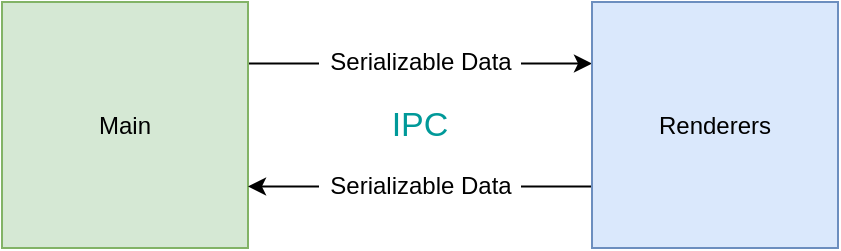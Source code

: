 <mxfile version="11.1.1" type="device"><diagram id="jH5MfkPy-QDseYRMn7Yi" name="ipc"><mxGraphModel dx="786" dy="582" grid="0" gridSize="10" guides="1" tooltips="1" connect="1" arrows="1" fold="1" page="0" pageScale="1" pageWidth="850" pageHeight="1100" math="0" shadow="0"><root><mxCell id="0"/><mxCell id="1" parent="0"/><mxCell id="cjulT2OHGbD3RwQMemsy-3" style="edgeStyle=orthogonalEdgeStyle;rounded=0;orthogonalLoop=1;jettySize=auto;html=1;exitX=1;exitY=0.25;exitDx=0;exitDy=0;entryX=0;entryY=0.25;entryDx=0;entryDy=0;" edge="1" parent="1" source="cjulT2OHGbD3RwQMemsy-1" target="cjulT2OHGbD3RwQMemsy-2"><mxGeometry relative="1" as="geometry"/></mxCell><mxCell id="cjulT2OHGbD3RwQMemsy-1" value="Main" style="whiteSpace=wrap;html=1;aspect=fixed;fillColor=#d5e8d4;strokeColor=#82b366;" vertex="1" parent="1"><mxGeometry x="126" y="200" width="123" height="123" as="geometry"/></mxCell><mxCell id="cjulT2OHGbD3RwQMemsy-4" style="edgeStyle=orthogonalEdgeStyle;rounded=0;orthogonalLoop=1;jettySize=auto;html=1;exitX=0;exitY=0.75;exitDx=0;exitDy=0;entryX=1;entryY=0.75;entryDx=0;entryDy=0;" edge="1" parent="1" source="cjulT2OHGbD3RwQMemsy-2" target="cjulT2OHGbD3RwQMemsy-1"><mxGeometry relative="1" as="geometry"/></mxCell><mxCell id="cjulT2OHGbD3RwQMemsy-2" value="Renderers" style="whiteSpace=wrap;html=1;aspect=fixed;fillColor=#dae8fc;strokeColor=#6c8ebf;" vertex="1" parent="1"><mxGeometry x="421" y="200" width="123" height="123" as="geometry"/></mxCell><mxCell id="cjulT2OHGbD3RwQMemsy-5" value="Serializable Data" style="text;html=1;strokeColor=none;fillColor=#ffffff;align=center;verticalAlign=middle;whiteSpace=wrap;rounded=0;" vertex="1" parent="1"><mxGeometry x="284.5" y="220" width="101" height="19" as="geometry"/></mxCell><mxCell id="cjulT2OHGbD3RwQMemsy-6" value="Serializable Data" style="text;html=1;strokeColor=none;fillColor=#ffffff;align=center;verticalAlign=middle;whiteSpace=wrap;rounded=0;" vertex="1" parent="1"><mxGeometry x="284.5" y="282" width="101" height="19" as="geometry"/></mxCell><mxCell id="cjulT2OHGbD3RwQMemsy-8" value="&lt;font style=&quot;font-size: 17px&quot; color=&quot;#009999&quot;&gt;IPC&lt;/font&gt;" style="text;html=1;strokeColor=none;fillColor=none;align=center;verticalAlign=middle;whiteSpace=wrap;rounded=0;" vertex="1" parent="1"><mxGeometry x="315" y="252" width="40" height="20" as="geometry"/></mxCell></root></mxGraphModel></diagram><diagram id="uGBYU8M5wdIv48KIsBBJ" name="meta"><mxGraphModel dx="1186" dy="982" grid="0" gridSize="10" guides="1" tooltips="1" connect="1" arrows="1" fold="1" page="0" pageScale="1" pageWidth="850" pageHeight="1100" math="0" shadow="0"><root><mxCell id="RMjvVjm1wrXBliLAzONt-0"/><mxCell id="RMjvVjm1wrXBliLAzONt-1" parent="RMjvVjm1wrXBliLAzONt-0"/><mxCell id="RMjvVjm1wrXBliLAzONt-2" value="" style="endArrow=none;dashed=1;html=1;" edge="1" parent="RMjvVjm1wrXBliLAzONt-1"><mxGeometry width="50" height="50" relative="1" as="geometry"><mxPoint x="349" y="921" as="sourcePoint"/><mxPoint x="349" y="19" as="targetPoint"/></mxGeometry></mxCell><mxCell id="RMjvVjm1wrXBliLAzONt-5" value="值拷贝、序列化" style="edgeStyle=orthogonalEdgeStyle;rounded=0;orthogonalLoop=1;jettySize=auto;html=1;exitX=1;exitY=0.5;exitDx=0;exitDy=0;" edge="1" parent="RMjvVjm1wrXBliLAzONt-1" source="RMjvVjm1wrXBliLAzONt-4"><mxGeometry relative="1" as="geometry"><mxPoint x="346" y="63" as="targetPoint"/></mxGeometry></mxCell><mxCell id="RMjvVjm1wrXBliLAzONt-4" value="基本对象/数组" style="rounded=1;whiteSpace=wrap;html=1;fillColor=#ffffff;" vertex="1" parent="RMjvVjm1wrXBliLAzONt-1"><mxGeometry x="92" y="45" width="111" height="36" as="geometry"/></mxCell><mxCell id="RMjvVjm1wrXBliLAzONt-7" value="反序列化" style="edgeStyle=orthogonalEdgeStyle;rounded=0;orthogonalLoop=1;jettySize=auto;html=1;exitX=0;exitY=0.5;exitDx=0;exitDy=0;endArrow=none;endFill=0;startArrow=classic;startFill=1;" edge="1" parent="RMjvVjm1wrXBliLAzONt-1" source="RMjvVjm1wrXBliLAzONt-6"><mxGeometry relative="1" as="geometry"><mxPoint x="347" y="63" as="targetPoint"/></mxGeometry></mxCell><mxCell id="RMjvVjm1wrXBliLAzONt-6" value="基本对象/数组" style="rounded=1;whiteSpace=wrap;html=1;fillColor=#ffffff;" vertex="1" parent="RMjvVjm1wrXBliLAzONt-1"><mxGeometry x="492" y="45" width="111" height="36" as="geometry"/></mxCell><mxCell id="RMjvVjm1wrXBliLAzONt-12" value="对象id，序列化" style="edgeStyle=none;rounded=0;orthogonalLoop=1;jettySize=auto;html=1;exitX=1;exitY=0.5;exitDx=0;exitDy=0;startArrow=none;startFill=0;endArrow=classic;endFill=1;" edge="1" parent="RMjvVjm1wrXBliLAzONt-1" source="RMjvVjm1wrXBliLAzONt-8"><mxGeometry relative="1" as="geometry"><mxPoint x="347" y="154" as="targetPoint"/></mxGeometry></mxCell><mxCell id="RMjvVjm1wrXBliLAzONt-8" value="函数" style="rounded=1;whiteSpace=wrap;html=1;fillColor=#ffffff;" vertex="1" parent="RMjvVjm1wrXBliLAzONt-1"><mxGeometry x="92" y="136" width="111" height="36" as="geometry"/></mxCell><mxCell id="RMjvVjm1wrXBliLAzONt-11" value="记录对象引用，并返回唯一id" style="rounded=0;orthogonalLoop=1;jettySize=auto;html=1;exitX=1;exitY=0.5;exitDx=0;exitDy=0;startArrow=classic;startFill=1;endArrow=none;endFill=0;" edge="1" parent="RMjvVjm1wrXBliLAzONt-1" source="RMjvVjm1wrXBliLAzONt-9" target="RMjvVjm1wrXBliLAzONt-8"><mxGeometry relative="1" as="geometry"/></mxCell><mxCell id="RMjvVjm1wrXBliLAzONt-23" value="根据id获取函数对象" style="edgeStyle=none;rounded=0;orthogonalLoop=1;jettySize=auto;html=1;exitX=1;exitY=0.5;exitDx=0;exitDy=0;entryX=0;entryY=0.5;entryDx=0;entryDy=0;startArrow=none;startFill=0;endArrow=classic;endFill=1;" edge="1" parent="RMjvVjm1wrXBliLAzONt-1" source="RMjvVjm1wrXBliLAzONt-9" target="RMjvVjm1wrXBliLAzONt-19"><mxGeometry relative="1" as="geometry"/></mxCell><mxCell id="RMjvVjm1wrXBliLAzONt-35" value="根据id获取对象" style="edgeStyle=none;rounded=0;orthogonalLoop=1;jettySize=auto;html=1;exitX=1;exitY=1;exitDx=0;exitDy=0;entryX=0;entryY=0.5;entryDx=0;entryDy=0;startArrow=none;startFill=0;endArrow=classic;endFill=1;" edge="1" parent="RMjvVjm1wrXBliLAzONt-1" source="RMjvVjm1wrXBliLAzONt-9" target="RMjvVjm1wrXBliLAzONt-34"><mxGeometry relative="1" as="geometry"/></mxCell><mxCell id="RMjvVjm1wrXBliLAzONt-61" style="edgeStyle=none;rounded=0;orthogonalLoop=1;jettySize=auto;html=1;exitX=0.5;exitY=1;exitDx=0;exitDy=0;entryX=0;entryY=0.5;entryDx=0;entryDy=0;startArrow=none;startFill=0;endArrow=classic;endFill=1;strokeColor=#000000;" edge="1" parent="RMjvVjm1wrXBliLAzONt-1" source="RMjvVjm1wrXBliLAzONt-9" target="RMjvVjm1wrXBliLAzONt-59"><mxGeometry relative="1" as="geometry"/></mxCell><mxCell id="RMjvVjm1wrXBliLAzONt-9" value="对象引用表" style="ellipse;whiteSpace=wrap;html=1;aspect=fixed;fillColor=#ffe6cc;strokeColor=#d79b00;" vertex="1" parent="RMjvVjm1wrXBliLAzONt-1"><mxGeometry x="-149" y="154" width="80" height="80" as="geometry"/></mxCell><mxCell id="RMjvVjm1wrXBliLAzONt-14" style="edgeStyle=none;rounded=0;orthogonalLoop=1;jettySize=auto;html=1;exitX=0;exitY=0.5;exitDx=0;exitDy=0;startArrow=classic;startFill=1;endArrow=none;endFill=0;" edge="1" parent="RMjvVjm1wrXBliLAzONt-1" source="RMjvVjm1wrXBliLAzONt-13"><mxGeometry relative="1" as="geometry"><mxPoint x="350" y="154" as="targetPoint"/></mxGeometry></mxCell><mxCell id="RMjvVjm1wrXBliLAzONt-15" value="反序列化" style="text;html=1;resizable=0;points=[];align=center;verticalAlign=middle;labelBackgroundColor=#ffffff;" vertex="1" connectable="0" parent="RMjvVjm1wrXBliLAzONt-14"><mxGeometry x="0.07" y="-1" relative="1" as="geometry"><mxPoint as="offset"/></mxGeometry></mxCell><mxCell id="RMjvVjm1wrXBliLAzONt-17" style="edgeStyle=none;rounded=0;orthogonalLoop=1;jettySize=auto;html=1;exitX=0.5;exitY=1;exitDx=0;exitDy=0;startArrow=none;startFill=0;endArrow=classic;endFill=1;" edge="1" parent="RMjvVjm1wrXBliLAzONt-1" source="RMjvVjm1wrXBliLAzONt-13" target="RMjvVjm1wrXBliLAzONt-16"><mxGeometry relative="1" as="geometry"/></mxCell><mxCell id="RMjvVjm1wrXBliLAzONt-13" value="函数" style="rounded=1;whiteSpace=wrap;html=1;fillColor=#ffffff;" vertex="1" parent="RMjvVjm1wrXBliLAzONt-1"><mxGeometry x="492" y="136" width="111" height="36" as="geometry"/></mxCell><mxCell id="RMjvVjm1wrXBliLAzONt-18" value="调用参数序列化+id" style="edgeStyle=none;rounded=0;orthogonalLoop=1;jettySize=auto;html=1;exitX=0;exitY=0.5;exitDx=0;exitDy=0;startArrow=none;startFill=0;endArrow=classic;endFill=1;" edge="1" parent="RMjvVjm1wrXBliLAzONt-1" source="RMjvVjm1wrXBliLAzONt-16"><mxGeometry relative="1" as="geometry"><mxPoint x="349" y="222" as="targetPoint"/></mxGeometry></mxCell><mxCell id="RMjvVjm1wrXBliLAzONt-20" value="反序列化函数参数" style="edgeStyle=none;rounded=0;orthogonalLoop=1;jettySize=auto;html=1;entryX=1;entryY=0.5;entryDx=0;entryDy=0;startArrow=none;startFill=0;endArrow=classic;endFill=1;" edge="1" parent="RMjvVjm1wrXBliLAzONt-1" target="RMjvVjm1wrXBliLAzONt-19"><mxGeometry relative="1" as="geometry"><mxPoint x="345" y="222" as="sourcePoint"/></mxGeometry></mxCell><mxCell id="RMjvVjm1wrXBliLAzONt-16" value="函数调用" style="rounded=1;whiteSpace=wrap;html=1;fillColor=#f5f5f5;strokeColor=#666666;fontColor=#333333;" vertex="1" parent="RMjvVjm1wrXBliLAzONt-1"><mxGeometry x="492" y="204" width="111" height="36" as="geometry"/></mxCell><mxCell id="RMjvVjm1wrXBliLAzONt-25" style="edgeStyle=none;rounded=0;orthogonalLoop=1;jettySize=auto;html=1;exitX=0.5;exitY=1;exitDx=0;exitDy=0;entryX=0.5;entryY=0;entryDx=0;entryDy=0;startArrow=none;startFill=0;endArrow=classic;endFill=1;" edge="1" parent="RMjvVjm1wrXBliLAzONt-1" source="RMjvVjm1wrXBliLAzONt-19" target="RMjvVjm1wrXBliLAzONt-24"><mxGeometry relative="1" as="geometry"/></mxCell><mxCell id="RMjvVjm1wrXBliLAzONt-19" value="函数" style="rounded=1;whiteSpace=wrap;html=1;fillColor=#f5f5f5;strokeColor=#666666;fontColor=#333333;" vertex="1" parent="RMjvVjm1wrXBliLAzONt-1"><mxGeometry x="96" y="204" width="111" height="36" as="geometry"/></mxCell><mxCell id="RMjvVjm1wrXBliLAzONt-26" value="序列化" style="edgeStyle=none;rounded=0;orthogonalLoop=1;jettySize=auto;html=1;exitX=1;exitY=0.5;exitDx=0;exitDy=0;startArrow=none;startFill=0;endArrow=classic;endFill=1;" edge="1" parent="RMjvVjm1wrXBliLAzONt-1" source="RMjvVjm1wrXBliLAzONt-24"><mxGeometry relative="1" as="geometry"><mxPoint x="348" y="253" as="targetPoint"/></mxGeometry></mxCell><mxCell id="RMjvVjm1wrXBliLAzONt-27" value="反序列化" style="edgeStyle=none;rounded=0;orthogonalLoop=1;jettySize=auto;html=1;entryX=0;entryY=0.5;entryDx=0;entryDy=0;startArrow=none;startFill=0;endArrow=classic;endFill=1;" edge="1" parent="RMjvVjm1wrXBliLAzONt-1" target="RMjvVjm1wrXBliLAzONt-16"><mxGeometry relative="1" as="geometry"><mxPoint x="348" y="252" as="sourcePoint"/></mxGeometry></mxCell><mxCell id="RMjvVjm1wrXBliLAzONt-24" value="调用结果" style="rounded=1;whiteSpace=wrap;html=1;fillColor=#f5f5f5;strokeColor=#666666;fontColor=#333333;" vertex="1" parent="RMjvVjm1wrXBliLAzONt-1"><mxGeometry x="96" y="263" width="111" height="36" as="geometry"/></mxCell><mxCell id="RMjvVjm1wrXBliLAzONt-29" value="记录对象引用，返回唯一id" style="edgeStyle=none;rounded=0;orthogonalLoop=1;jettySize=auto;html=1;exitX=0;exitY=0.5;exitDx=0;exitDy=0;startArrow=none;startFill=0;endArrow=classic;endFill=1;" edge="1" parent="RMjvVjm1wrXBliLAzONt-1" source="RMjvVjm1wrXBliLAzONt-28" target="RMjvVjm1wrXBliLAzONt-9"><mxGeometry relative="1" as="geometry"/></mxCell><mxCell id="RMjvVjm1wrXBliLAzONt-31" value="对象id，序列化" style="edgeStyle=none;rounded=0;orthogonalLoop=1;jettySize=auto;html=1;exitX=1;exitY=0.5;exitDx=0;exitDy=0;startArrow=none;startFill=0;endArrow=classic;endFill=1;" edge="1" parent="RMjvVjm1wrXBliLAzONt-1" source="RMjvVjm1wrXBliLAzONt-28"><mxGeometry relative="1" as="geometry"><mxPoint x="349" y="351" as="targetPoint"/></mxGeometry></mxCell><mxCell id="RMjvVjm1wrXBliLAzONt-32" value="反序列化" style="edgeStyle=none;rounded=0;orthogonalLoop=1;jettySize=auto;html=1;entryX=0;entryY=0.5;entryDx=0;entryDy=0;startArrow=none;startFill=0;endArrow=classic;endFill=1;" edge="1" parent="RMjvVjm1wrXBliLAzONt-1" target="RMjvVjm1wrXBliLAzONt-30"><mxGeometry relative="1" as="geometry"><mxPoint x="351" y="351" as="sourcePoint"/></mxGeometry></mxCell><mxCell id="RMjvVjm1wrXBliLAzONt-28" value="对象" style="rounded=1;whiteSpace=wrap;html=1;fillColor=#ffffff;" vertex="1" parent="RMjvVjm1wrXBliLAzONt-1"><mxGeometry x="92" y="333" width="111" height="36" as="geometry"/></mxCell><mxCell id="RMjvVjm1wrXBliLAzONt-41" style="edgeStyle=none;rounded=0;orthogonalLoop=1;jettySize=auto;html=1;exitX=0.5;exitY=1;exitDx=0;exitDy=0;startArrow=none;startFill=0;endArrow=classic;endFill=1;" edge="1" parent="RMjvVjm1wrXBliLAzONt-1" source="RMjvVjm1wrXBliLAzONt-30" target="RMjvVjm1wrXBliLAzONt-33"><mxGeometry relative="1" as="geometry"/></mxCell><mxCell id="RMjvVjm1wrXBliLAzONt-43" style="edgeStyle=none;rounded=0;orthogonalLoop=1;jettySize=auto;html=1;exitX=0.5;exitY=1;exitDx=0;exitDy=0;entryX=0.5;entryY=0;entryDx=0;entryDy=0;startArrow=none;startFill=0;endArrow=classic;endFill=1;" edge="1" parent="RMjvVjm1wrXBliLAzONt-1" source="RMjvVjm1wrXBliLAzONt-30" target="RMjvVjm1wrXBliLAzONt-42"><mxGeometry relative="1" as="geometry"/></mxCell><mxCell id="RMjvVjm1wrXBliLAzONt-30" value="对象" style="rounded=1;whiteSpace=wrap;html=1;fillColor=#ffffff;" vertex="1" parent="RMjvVjm1wrXBliLAzONt-1"><mxGeometry x="492" y="333" width="111" height="36" as="geometry"/></mxCell><mxCell id="RMjvVjm1wrXBliLAzONt-36" value="对象id+属性" style="edgeStyle=none;rounded=0;orthogonalLoop=1;jettySize=auto;html=1;exitX=0;exitY=0.5;exitDx=0;exitDy=0;startArrow=none;startFill=0;endArrow=classic;endFill=1;" edge="1" parent="RMjvVjm1wrXBliLAzONt-1" source="RMjvVjm1wrXBliLAzONt-33" target="RMjvVjm1wrXBliLAzONt-34"><mxGeometry relative="1" as="geometry"><mxPoint x="342" y="412" as="targetPoint"/></mxGeometry></mxCell><mxCell id="RMjvVjm1wrXBliLAzONt-33" value="属性获取" style="rounded=1;whiteSpace=wrap;html=1;fillColor=#f5f5f5;strokeColor=#666666;fontColor=#333333;" vertex="1" parent="RMjvVjm1wrXBliLAzONt-1"><mxGeometry x="492" y="402" width="111" height="36" as="geometry"/></mxCell><mxCell id="RMjvVjm1wrXBliLAzONt-38" style="edgeStyle=none;rounded=0;orthogonalLoop=1;jettySize=auto;html=1;exitX=0.5;exitY=1;exitDx=0;exitDy=0;entryX=0.5;entryY=0;entryDx=0;entryDy=0;startArrow=none;startFill=0;endArrow=classic;endFill=1;" edge="1" parent="RMjvVjm1wrXBliLAzONt-1" source="RMjvVjm1wrXBliLAzONt-34" target="RMjvVjm1wrXBliLAzONt-37"><mxGeometry relative="1" as="geometry"/></mxCell><mxCell id="RMjvVjm1wrXBliLAzONt-46" style="edgeStyle=none;rounded=0;orthogonalLoop=1;jettySize=auto;html=1;exitX=0.25;exitY=1;exitDx=0;exitDy=0;entryX=0.25;entryY=0;entryDx=0;entryDy=0;startArrow=none;startFill=0;endArrow=classic;endFill=1;strokeColor=#808080;" edge="1" parent="RMjvVjm1wrXBliLAzONt-1" source="RMjvVjm1wrXBliLAzONt-34" target="RMjvVjm1wrXBliLAzONt-45"><mxGeometry relative="1" as="geometry"/></mxCell><mxCell id="RMjvVjm1wrXBliLAzONt-34" value="对象" style="rounded=1;whiteSpace=wrap;html=1;fillColor=#f5f5f5;strokeColor=#666666;fontColor=#333333;" vertex="1" parent="RMjvVjm1wrXBliLAzONt-1"><mxGeometry x="96" y="403" width="111" height="36" as="geometry"/></mxCell><mxCell id="RMjvVjm1wrXBliLAzONt-39" value="反序列化" style="edgeStyle=none;rounded=0;orthogonalLoop=1;jettySize=auto;html=1;entryX=0;entryY=0.5;entryDx=0;entryDy=0;startArrow=none;startFill=0;endArrow=classic;endFill=1;" edge="1" parent="RMjvVjm1wrXBliLAzONt-1" target="RMjvVjm1wrXBliLAzONt-33"><mxGeometry relative="1" as="geometry"><mxPoint x="351" y="453" as="sourcePoint"/></mxGeometry></mxCell><mxCell id="RMjvVjm1wrXBliLAzONt-40" value="序列化" style="edgeStyle=none;rounded=0;orthogonalLoop=1;jettySize=auto;html=1;exitX=1;exitY=0.5;exitDx=0;exitDy=0;startArrow=none;startFill=0;endArrow=classic;endFill=1;" edge="1" parent="RMjvVjm1wrXBliLAzONt-1" source="RMjvVjm1wrXBliLAzONt-37"><mxGeometry relative="1" as="geometry"><mxPoint x="354" y="453" as="targetPoint"/></mxGeometry></mxCell><mxCell id="RMjvVjm1wrXBliLAzONt-37" value="属性值" style="rounded=1;whiteSpace=wrap;html=1;fillColor=#f5f5f5;strokeColor=#666666;fontColor=#333333;" vertex="1" parent="RMjvVjm1wrXBliLAzONt-1"><mxGeometry x="134" y="461" width="111" height="36" as="geometry"/></mxCell><mxCell id="RMjvVjm1wrXBliLAzONt-44" value="对象id+方法名 + 调用参数序列化" style="edgeStyle=none;rounded=0;orthogonalLoop=1;jettySize=auto;html=1;exitX=0;exitY=0.5;exitDx=0;exitDy=0;entryX=1;entryY=0.5;entryDx=0;entryDy=0;startArrow=none;startFill=0;endArrow=classic;endFill=1;strokeColor=#808080;" edge="1" parent="RMjvVjm1wrXBliLAzONt-1" source="RMjvVjm1wrXBliLAzONt-42" target="RMjvVjm1wrXBliLAzONt-34"><mxGeometry x="-0.138" y="2" relative="1" as="geometry"><mxPoint x="1" as="offset"/></mxGeometry></mxCell><mxCell id="RMjvVjm1wrXBliLAzONt-42" value="方法调用" style="rounded=1;whiteSpace=wrap;html=1;fillColor=#f5f5f5;strokeColor=#666666;fontColor=#333333;" vertex="1" parent="RMjvVjm1wrXBliLAzONt-1"><mxGeometry x="589" y="497" width="111" height="36" as="geometry"/></mxCell><mxCell id="RMjvVjm1wrXBliLAzONt-47" value="反序列化" style="edgeStyle=none;rounded=0;orthogonalLoop=1;jettySize=auto;html=1;entryX=0;entryY=0.5;entryDx=0;entryDy=0;startArrow=none;startFill=0;endArrow=classic;endFill=1;strokeColor=#808080;" edge="1" parent="RMjvVjm1wrXBliLAzONt-1" target="RMjvVjm1wrXBliLAzONt-42"><mxGeometry relative="1" as="geometry"><mxPoint x="353" y="536" as="sourcePoint"/></mxGeometry></mxCell><mxCell id="RMjvVjm1wrXBliLAzONt-48" value="序列化" style="edgeStyle=none;rounded=0;orthogonalLoop=1;jettySize=auto;html=1;exitX=1;exitY=0.5;exitDx=0;exitDy=0;startArrow=none;startFill=0;endArrow=classic;endFill=1;strokeColor=#808080;" edge="1" parent="RMjvVjm1wrXBliLAzONt-1" source="RMjvVjm1wrXBliLAzONt-45"><mxGeometry relative="1" as="geometry"><mxPoint x="350" y="536" as="targetPoint"/></mxGeometry></mxCell><mxCell id="RMjvVjm1wrXBliLAzONt-45" value="方法调用结果" style="rounded=1;whiteSpace=wrap;html=1;fillColor=#f5f5f5;strokeColor=#666666;fontColor=#333333;" vertex="1" parent="RMjvVjm1wrXBliLAzONt-1"><mxGeometry x="78.5" y="533" width="111" height="36" as="geometry"/></mxCell><mxCell id="RMjvVjm1wrXBliLAzONt-72" value="根据回调id获取函数" style="edgeStyle=none;rounded=0;orthogonalLoop=1;jettySize=auto;html=1;exitX=0;exitY=1;exitDx=0;exitDy=0;entryX=1;entryY=0.5;entryDx=0;entryDy=0;startArrow=none;startFill=0;endArrow=classic;endFill=1;strokeColor=#000000;" edge="1" parent="RMjvVjm1wrXBliLAzONt-1" source="RMjvVjm1wrXBliLAzONt-49" target="RMjvVjm1wrXBliLAzONt-69"><mxGeometry relative="1" as="geometry"/></mxCell><mxCell id="RMjvVjm1wrXBliLAzONt-49" value="回调引用表" style="ellipse;whiteSpace=wrap;html=1;aspect=fixed;fillColor=#ffe6cc;strokeColor=#d79b00;" vertex="1" parent="RMjvVjm1wrXBliLAzONt-1"><mxGeometry x="766" y="595" width="80" height="80" as="geometry"/></mxCell><mxCell id="RMjvVjm1wrXBliLAzONt-52" style="edgeStyle=none;rounded=0;orthogonalLoop=1;jettySize=auto;html=1;exitX=1;exitY=0.5;exitDx=0;exitDy=0;startArrow=none;startFill=0;endArrow=classic;endFill=1;strokeColor=#000000;" edge="1" parent="RMjvVjm1wrXBliLAzONt-1" source="RMjvVjm1wrXBliLAzONt-50" target="RMjvVjm1wrXBliLAzONt-51"><mxGeometry relative="1" as="geometry"/></mxCell><mxCell id="RMjvVjm1wrXBliLAzONt-62" style="edgeStyle=none;rounded=0;orthogonalLoop=1;jettySize=auto;html=1;exitX=0;exitY=0.5;exitDx=0;exitDy=0;entryX=0.5;entryY=1;entryDx=0;entryDy=0;startArrow=none;startFill=0;endArrow=classic;endFill=1;strokeColor=#000000;" edge="1" parent="RMjvVjm1wrXBliLAzONt-1" source="RMjvVjm1wrXBliLAzONt-50" target="RMjvVjm1wrXBliLAzONt-9"><mxGeometry relative="1" as="geometry"/></mxCell><mxCell id="RMjvVjm1wrXBliLAzONt-50" value="函数" style="rounded=1;whiteSpace=wrap;html=1;fillColor=#ffffff;" vertex="1" parent="RMjvVjm1wrXBliLAzONt-1"><mxGeometry x="85" y="617" width="111" height="36" as="geometry"/></mxCell><mxCell id="RMjvVjm1wrXBliLAzONt-57" style="edgeStyle=none;rounded=0;orthogonalLoop=1;jettySize=auto;html=1;exitX=0.5;exitY=1;exitDx=0;exitDy=0;startArrow=none;startFill=0;endArrow=classic;endFill=1;strokeColor=#000000;" edge="1" parent="RMjvVjm1wrXBliLAzONt-1" source="RMjvVjm1wrXBliLAzONt-51" target="RMjvVjm1wrXBliLAzONt-54"><mxGeometry relative="1" as="geometry"/></mxCell><mxCell id="RMjvVjm1wrXBliLAzONt-51" value="函数" style="rounded=1;whiteSpace=wrap;html=1;fillColor=#ffffff;" vertex="1" parent="RMjvVjm1wrXBliLAzONt-1"><mxGeometry x="492" y="617" width="111" height="36" as="geometry"/></mxCell><mxCell id="RMjvVjm1wrXBliLAzONt-58" value="保存回调引用，返回唯一id" style="edgeStyle=none;rounded=0;orthogonalLoop=1;jettySize=auto;html=1;exitX=1;exitY=0.5;exitDx=0;exitDy=0;entryX=0;entryY=0.5;entryDx=0;entryDy=0;startArrow=none;startFill=0;endArrow=classic;endFill=1;strokeColor=#000000;" edge="1" parent="RMjvVjm1wrXBliLAzONt-1" source="RMjvVjm1wrXBliLAzONt-54" target="RMjvVjm1wrXBliLAzONt-49"><mxGeometry relative="1" as="geometry"/></mxCell><mxCell id="RMjvVjm1wrXBliLAzONt-60" value="序列化参数+回调id" style="edgeStyle=none;rounded=0;orthogonalLoop=1;jettySize=auto;html=1;exitX=0;exitY=0.5;exitDx=0;exitDy=0;startArrow=none;startFill=0;endArrow=classic;endFill=1;strokeColor=#000000;" edge="1" parent="RMjvVjm1wrXBliLAzONt-1" source="RMjvVjm1wrXBliLAzONt-54"><mxGeometry relative="1" as="geometry"><mxPoint x="350" y="702" as="targetPoint"/></mxGeometry></mxCell><mxCell id="RMjvVjm1wrXBliLAzONt-65" value="反序列化函数参数" style="edgeStyle=none;rounded=0;orthogonalLoop=1;jettySize=auto;html=1;entryX=1;entryY=0.5;entryDx=0;entryDy=0;startArrow=none;startFill=0;endArrow=classic;endFill=1;strokeColor=#000000;" edge="1" parent="RMjvVjm1wrXBliLAzONt-1" target="RMjvVjm1wrXBliLAzONt-59"><mxGeometry relative="1" as="geometry"><mxPoint x="347" y="702" as="sourcePoint"/></mxGeometry></mxCell><mxCell id="RMjvVjm1wrXBliLAzONt-54" value="带回调的函数调用" style="rounded=1;whiteSpace=wrap;html=1;fillColor=#f5f5f5;strokeColor=#666666;fontColor=#333333;" vertex="1" parent="RMjvVjm1wrXBliLAzONt-1"><mxGeometry x="492" y="684" width="111" height="36" as="geometry"/></mxCell><mxCell id="RMjvVjm1wrXBliLAzONt-64" style="edgeStyle=none;rounded=0;orthogonalLoop=1;jettySize=auto;html=1;exitX=0.5;exitY=1;exitDx=0;exitDy=0;entryX=0.5;entryY=0;entryDx=0;entryDy=0;startArrow=none;startFill=0;endArrow=classic;endFill=1;strokeColor=#000000;" edge="1" parent="RMjvVjm1wrXBliLAzONt-1" source="RMjvVjm1wrXBliLAzONt-59" target="RMjvVjm1wrXBliLAzONt-63"><mxGeometry relative="1" as="geometry"/></mxCell><mxCell id="RMjvVjm1wrXBliLAzONt-67" style="edgeStyle=none;rounded=0;orthogonalLoop=1;jettySize=auto;html=1;exitX=0.5;exitY=1;exitDx=0;exitDy=0;entryX=0.5;entryY=0;entryDx=0;entryDy=0;startArrow=none;startFill=0;endArrow=classic;endFill=1;strokeColor=#000000;" edge="1" parent="RMjvVjm1wrXBliLAzONt-1" source="RMjvVjm1wrXBliLAzONt-59" target="RMjvVjm1wrXBliLAzONt-66"><mxGeometry relative="1" as="geometry"/></mxCell><mxCell id="RMjvVjm1wrXBliLAzONt-59" value="函数" style="rounded=1;whiteSpace=wrap;html=1;fillColor=#f5f5f5;strokeColor=#666666;fontColor=#333333;" vertex="1" parent="RMjvVjm1wrXBliLAzONt-1"><mxGeometry x="78.5" y="684" width="111" height="36" as="geometry"/></mxCell><mxCell id="RMjvVjm1wrXBliLAzONt-70" value="参数序列化+回调id" style="edgeStyle=none;rounded=0;orthogonalLoop=1;jettySize=auto;html=1;exitX=1;exitY=0.5;exitDx=0;exitDy=0;startArrow=none;startFill=0;endArrow=classic;endFill=1;strokeColor=#000000;" edge="1" parent="RMjvVjm1wrXBliLAzONt-1" source="RMjvVjm1wrXBliLAzONt-63"><mxGeometry relative="1" as="geometry"><mxPoint x="350" y="848" as="targetPoint"/></mxGeometry></mxCell><mxCell id="RMjvVjm1wrXBliLAzONt-71" value="反序列化参数" style="edgeStyle=none;rounded=0;orthogonalLoop=1;jettySize=auto;html=1;startArrow=none;startFill=0;endArrow=classic;endFill=1;strokeColor=#000000;" edge="1" parent="RMjvVjm1wrXBliLAzONt-1" target="RMjvVjm1wrXBliLAzONt-69"><mxGeometry relative="1" as="geometry"><mxPoint x="353" y="848" as="sourcePoint"/></mxGeometry></mxCell><mxCell id="RMjvVjm1wrXBliLAzONt-63" value="调用参数回调" style="rounded=1;whiteSpace=wrap;html=1;fillColor=#f5f5f5;strokeColor=#666666;fontColor=#333333;" vertex="1" parent="RMjvVjm1wrXBliLAzONt-1"><mxGeometry x="78.5" y="830" width="111" height="36" as="geometry"/></mxCell><mxCell id="RMjvVjm1wrXBliLAzONt-68" value="同步返回" style="edgeStyle=none;rounded=0;orthogonalLoop=1;jettySize=auto;html=1;exitX=1;exitY=0.5;exitDx=0;exitDy=0;entryX=0;entryY=0.5;entryDx=0;entryDy=0;startArrow=none;startFill=0;endArrow=classic;endFill=1;strokeColor=#000000;" edge="1" parent="RMjvVjm1wrXBliLAzONt-1" source="RMjvVjm1wrXBliLAzONt-66" target="RMjvVjm1wrXBliLAzONt-54"><mxGeometry relative="1" as="geometry"/></mxCell><mxCell id="RMjvVjm1wrXBliLAzONt-66" value="调用结果" style="rounded=1;whiteSpace=wrap;html=1;fillColor=#f5f5f5;strokeColor=#666666;fontColor=#333333;" vertex="1" parent="RMjvVjm1wrXBliLAzONt-1"><mxGeometry x="163.5" y="739" width="111" height="36" as="geometry"/></mxCell><mxCell id="RMjvVjm1wrXBliLAzONt-69" value="回调调用" style="rounded=1;whiteSpace=wrap;html=1;fillColor=#f5f5f5;strokeColor=#666666;fontColor=#333333;" vertex="1" parent="RMjvVjm1wrXBliLAzONt-1"><mxGeometry x="492" y="830" width="111" height="36" as="geometry"/></mxCell><mxCell id="RMjvVjm1wrXBliLAzONt-73" value="&lt;b&gt;&lt;font style=&quot;font-size: 15px&quot; color=&quot;#3399ff&quot;&gt;main&lt;/font&gt;&lt;/b&gt;" style="text;html=1;strokeColor=none;fillColor=none;align=center;verticalAlign=middle;whiteSpace=wrap;rounded=0;" vertex="1" parent="RMjvVjm1wrXBliLAzONt-1"><mxGeometry x="132" y="-54" width="40" height="20" as="geometry"/></mxCell><mxCell id="RMjvVjm1wrXBliLAzONt-74" value="&lt;b&gt;&lt;font style=&quot;font-size: 15px&quot; color=&quot;#3399ff&quot;&gt;renderer&lt;/font&gt;&lt;/b&gt;" style="text;html=1;strokeColor=none;fillColor=none;align=center;verticalAlign=middle;whiteSpace=wrap;rounded=0;" vertex="1" parent="RMjvVjm1wrXBliLAzONt-1"><mxGeometry x="472" y="-54" width="40" height="20" as="geometry"/></mxCell></root></mxGraphModel></diagram></mxfile>